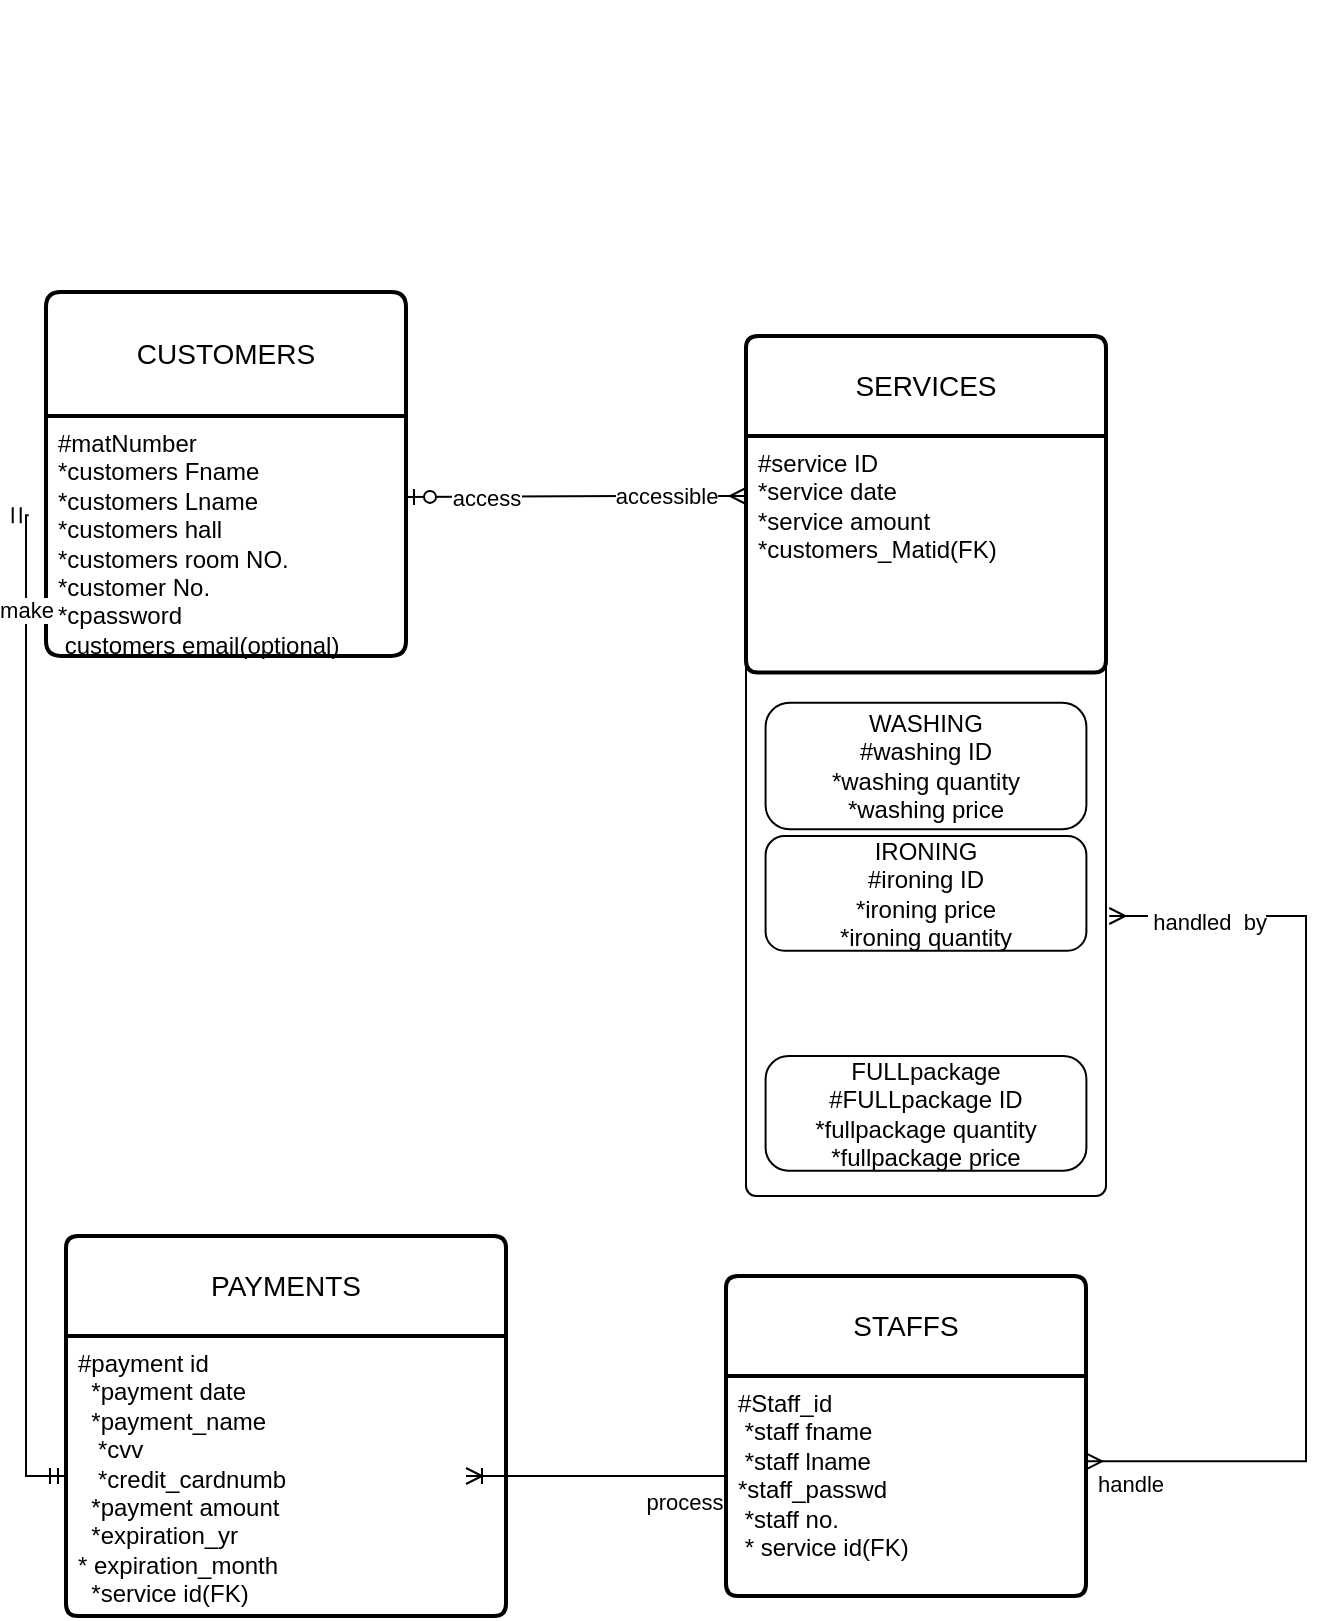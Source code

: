 <mxfile version="22.1.3" type="device">
  <diagram id="C5RBs43oDa-KdzZeNtuy" name="Page-1">
    <mxGraphModel dx="1902" dy="3890" grid="1" gridSize="10" guides="1" tooltips="1" connect="1" arrows="1" fold="1" page="1" pageScale="1" pageWidth="827" pageHeight="1169" math="0" shadow="0">
      <root>
        <mxCell id="WIyWlLk6GJQsqaUBKTNV-0" />
        <mxCell id="WIyWlLk6GJQsqaUBKTNV-1" parent="WIyWlLk6GJQsqaUBKTNV-0" />
        <mxCell id="zNEdwkCFtSlPUF-IEOft-18" value="CUSTOMERS" style="swimlane;childLayout=stackLayout;horizontal=1;startSize=62;horizontalStack=0;rounded=1;fontSize=14;fontStyle=0;strokeWidth=2;resizeParent=0;resizeLast=1;shadow=0;dashed=0;align=center;arcSize=4;whiteSpace=wrap;html=1;" parent="WIyWlLk6GJQsqaUBKTNV-1" vertex="1">
          <mxGeometry x="-10" y="-2922" width="180" height="182" as="geometry" />
        </mxCell>
        <mxCell id="zNEdwkCFtSlPUF-IEOft-19" value="#matNumber&lt;br&gt;*customers Fname&lt;br&gt;*customers Lname&amp;nbsp;&lt;br&gt;*customers hall&lt;br&gt;*customers room NO.&lt;br style=&quot;border-color: var(--border-color);&quot;&gt;&lt;span style=&quot;&quot;&gt;*customer No.&lt;br&gt;&lt;/span&gt;*cpassword&lt;br style=&quot;border-color: var(--border-color);&quot;&gt;&lt;span style=&quot;&quot;&gt;&amp;nbsp;customers email(optional)&lt;/span&gt;" style="align=left;strokeColor=none;fillColor=none;spacingLeft=4;fontSize=12;verticalAlign=top;resizable=0;rotatable=0;part=1;html=1;" parent="zNEdwkCFtSlPUF-IEOft-18" vertex="1">
          <mxGeometry y="62" width="180" height="120" as="geometry" />
        </mxCell>
        <mxCell id="zNEdwkCFtSlPUF-IEOft-20" value="" style="rounded=1;absoluteArcSize=1;html=1;arcSize=10;direction=south;" parent="WIyWlLk6GJQsqaUBKTNV-1" vertex="1">
          <mxGeometry x="340" y="-2900" width="180" height="430" as="geometry" />
        </mxCell>
        <mxCell id="zNEdwkCFtSlPUF-IEOft-21" value="" style="html=1;shape=mxgraph.er.anchor;whiteSpace=wrap;" parent="zNEdwkCFtSlPUF-IEOft-20" vertex="1">
          <mxGeometry y="-167.222" width="180" height="430.0" as="geometry" />
        </mxCell>
        <mxCell id="zNEdwkCFtSlPUF-IEOft-22" value="WASHING&lt;br&gt;#washing ID&lt;br&gt;*washing quantity&lt;br&gt;*washing price" style="rounded=1;absoluteArcSize=1;html=1;arcSize=24;whiteSpace=wrap;points=[];strokeColor=inherit;fillColor=inherit;direction=south;" parent="zNEdwkCFtSlPUF-IEOft-20" vertex="1">
          <mxGeometry x="9.79" y="183.323" width="160.412" height="63.353" as="geometry" />
        </mxCell>
        <mxCell id="zNEdwkCFtSlPUF-IEOft-17" value="IRONING&lt;br&gt;#ironing ID&lt;br&gt;*ironing price&lt;br&gt;*ironing quantity" style="rounded=1;absoluteArcSize=1;html=1;arcSize=19;whiteSpace=wrap;points=[];strokeColor=inherit;fillColor=inherit;direction=south;" parent="zNEdwkCFtSlPUF-IEOft-20" vertex="1">
          <mxGeometry x="9.79" y="250" width="160.412" height="57.333" as="geometry" />
        </mxCell>
        <mxCell id="zNEdwkCFtSlPUF-IEOft-25" value="SERVICES" style="swimlane;childLayout=stackLayout;horizontal=1;startSize=50;horizontalStack=0;rounded=1;fontSize=14;fontStyle=0;strokeWidth=2;resizeParent=0;resizeLast=1;shadow=0;dashed=0;align=center;arcSize=4;whiteSpace=wrap;html=1;" parent="zNEdwkCFtSlPUF-IEOft-20" vertex="1">
          <mxGeometry width="180" height="168.261" as="geometry" />
        </mxCell>
        <mxCell id="zNEdwkCFtSlPUF-IEOft-26" value="#service ID&lt;br&gt;*service date&amp;nbsp;&lt;br&gt;*service amount&lt;br&gt;*customers_Matid(FK)" style="align=left;strokeColor=none;fillColor=none;spacingLeft=4;fontSize=12;verticalAlign=top;resizable=0;rotatable=0;part=1;html=1;" parent="zNEdwkCFtSlPUF-IEOft-25" vertex="1">
          <mxGeometry y="50" width="180" height="118.261" as="geometry" />
        </mxCell>
        <mxCell id="zNEdwkCFtSlPUF-IEOft-27" value="FULLpackage&lt;br&gt;#FULLpackage ID&lt;br&gt;*fullpackage quantity&lt;br&gt;*fullpackage price" style="rounded=1;absoluteArcSize=1;html=1;arcSize=23;whiteSpace=wrap;points=[];strokeColor=inherit;fillColor=inherit;direction=south;" parent="zNEdwkCFtSlPUF-IEOft-20" vertex="1">
          <mxGeometry x="9.79" y="359.997" width="160.412" height="57.333" as="geometry" />
        </mxCell>
        <mxCell id="zNEdwkCFtSlPUF-IEOft-33" value="STAFFS" style="swimlane;childLayout=stackLayout;horizontal=1;startSize=50;horizontalStack=0;rounded=1;fontSize=14;fontStyle=0;strokeWidth=2;resizeParent=0;resizeLast=1;shadow=0;dashed=0;align=center;arcSize=4;whiteSpace=wrap;html=1;" parent="WIyWlLk6GJQsqaUBKTNV-1" vertex="1">
          <mxGeometry x="330" y="-2430" width="180" height="160" as="geometry" />
        </mxCell>
        <mxCell id="zNEdwkCFtSlPUF-IEOft-34" value="#Staff_id&lt;br&gt;&amp;nbsp;*staff fname&lt;br&gt;&amp;nbsp;*staff lname&lt;br&gt;*staff_passwd&lt;br&gt;&amp;nbsp;*staff no.&lt;br&gt;&amp;nbsp;* service id(FK)" style="align=left;strokeColor=none;fillColor=none;spacingLeft=4;fontSize=12;verticalAlign=top;resizable=0;rotatable=0;part=1;html=1;" parent="zNEdwkCFtSlPUF-IEOft-33" vertex="1">
          <mxGeometry y="50" width="180" height="110" as="geometry" />
        </mxCell>
        <mxCell id="zNEdwkCFtSlPUF-IEOft-35" value="PAYMENTS" style="swimlane;childLayout=stackLayout;horizontal=1;startSize=50;horizontalStack=0;rounded=1;fontSize=14;fontStyle=0;strokeWidth=2;resizeParent=0;resizeLast=1;shadow=0;dashed=0;align=center;arcSize=4;whiteSpace=wrap;html=1;" parent="WIyWlLk6GJQsqaUBKTNV-1" vertex="1">
          <mxGeometry y="-2450" width="220" height="190" as="geometry" />
        </mxCell>
        <mxCell id="zNEdwkCFtSlPUF-IEOft-36" value="#payment id&lt;br&gt;&amp;nbsp; *payment date&lt;br&gt;&amp;nbsp; *payment_name&lt;br&gt;&amp;nbsp; &amp;nbsp;*cvv&lt;br&gt;&amp;nbsp; &amp;nbsp;*credit_cardnumb&lt;br&gt;&amp;nbsp; *payment amount&lt;br&gt;&amp;nbsp; *expiration_yr&lt;br&gt;* expiration_month&lt;br&gt;&amp;nbsp; *service id(FK)" style="align=left;strokeColor=none;fillColor=none;spacingLeft=4;fontSize=12;verticalAlign=top;resizable=0;rotatable=0;part=1;html=1;" parent="zNEdwkCFtSlPUF-IEOft-35" vertex="1">
          <mxGeometry y="50" width="220" height="140" as="geometry" />
        </mxCell>
        <mxCell id="zNEdwkCFtSlPUF-IEOft-41" value="" style="fontSize=12;html=1;endArrow=ERzeroToOne;endFill=1;rounded=0;entryX=1;entryY=0.25;entryDx=0;entryDy=0;" parent="WIyWlLk6GJQsqaUBKTNV-1" edge="1">
          <mxGeometry width="100" height="100" relative="1" as="geometry">
            <mxPoint x="280" y="-2820" as="sourcePoint" />
            <mxPoint x="170.0" y="-2819.5" as="targetPoint" />
          </mxGeometry>
        </mxCell>
        <mxCell id="LCN_TBVcvCveZU_1_19V-0" value="access" style="edgeLabel;html=1;align=center;verticalAlign=middle;resizable=0;points=[];" vertex="1" connectable="0" parent="zNEdwkCFtSlPUF-IEOft-41">
          <mxGeometry x="0.564" y="-14" relative="1" as="geometry">
            <mxPoint x="16" y="14" as="offset" />
          </mxGeometry>
        </mxCell>
        <mxCell id="zNEdwkCFtSlPUF-IEOft-42" value="" style="fontSize=12;html=1;endArrow=ERmany;rounded=0;" parent="WIyWlLk6GJQsqaUBKTNV-1" edge="1">
          <mxGeometry width="100" height="100" relative="1" as="geometry">
            <mxPoint x="280" y="-2820" as="sourcePoint" />
            <mxPoint x="340" y="-2820" as="targetPoint" />
          </mxGeometry>
        </mxCell>
        <mxCell id="LCN_TBVcvCveZU_1_19V-1" value="accessible" style="edgeLabel;html=1;align=center;verticalAlign=middle;resizable=0;points=[];" vertex="1" connectable="0" parent="zNEdwkCFtSlPUF-IEOft-42">
          <mxGeometry x="0.313" y="-15" relative="1" as="geometry">
            <mxPoint x="-20" y="-15" as="offset" />
          </mxGeometry>
        </mxCell>
        <mxCell id="zNEdwkCFtSlPUF-IEOft-43" value="" style="edgeStyle=elbowEdgeStyle;fontSize=12;html=1;endArrow=ERmandOne;startArrow=ERmandOne;rounded=0;entryX=-0.048;entryY=0.414;entryDx=0;entryDy=0;entryPerimeter=0;" parent="WIyWlLk6GJQsqaUBKTNV-1" source="zNEdwkCFtSlPUF-IEOft-36" target="zNEdwkCFtSlPUF-IEOft-19" edge="1">
          <mxGeometry width="100" height="100" relative="1" as="geometry">
            <mxPoint x="-10" y="620" as="sourcePoint" />
            <mxPoint x="20" y="210" as="targetPoint" />
            <Array as="points">
              <mxPoint x="-20" y="440" />
              <mxPoint x="-60" y="600" />
              <mxPoint x="-130" y="390" />
            </Array>
          </mxGeometry>
        </mxCell>
        <mxCell id="LCN_TBVcvCveZU_1_19V-7" value="make" style="edgeLabel;html=1;align=center;verticalAlign=middle;resizable=0;points=[];" vertex="1" connectable="0" parent="zNEdwkCFtSlPUF-IEOft-43">
          <mxGeometry x="0.809" y="13" relative="1" as="geometry">
            <mxPoint x="13" y="1" as="offset" />
          </mxGeometry>
        </mxCell>
        <mxCell id="zNEdwkCFtSlPUF-IEOft-45" value="" style="edgeStyle=elbowEdgeStyle;fontSize=12;html=1;endArrow=ERmany;startArrow=ERmany;rounded=0;entryX=0.645;entryY=-0.009;entryDx=0;entryDy=0;entryPerimeter=0;exitX=1;exitY=0.5;exitDx=0;exitDy=0;" parent="WIyWlLk6GJQsqaUBKTNV-1" edge="1">
          <mxGeometry width="100" height="100" relative="1" as="geometry">
            <mxPoint x="510.0" y="-2337.35" as="sourcePoint" />
            <mxPoint x="521.62" y="-2610.0" as="targetPoint" />
            <Array as="points">
              <mxPoint x="620" y="582.65" />
              <mxPoint x="650" y="552.65" />
            </Array>
          </mxGeometry>
        </mxCell>
        <mxCell id="LCN_TBVcvCveZU_1_19V-2" value="&amp;nbsp;handled&amp;nbsp; by" style="edgeLabel;html=1;align=center;verticalAlign=middle;resizable=0;points=[];" vertex="1" connectable="0" parent="zNEdwkCFtSlPUF-IEOft-45">
          <mxGeometry x="0.903" y="-16" relative="1" as="geometry">
            <mxPoint x="25" y="19" as="offset" />
          </mxGeometry>
        </mxCell>
        <mxCell id="LCN_TBVcvCveZU_1_19V-3" value="handle" style="edgeLabel;html=1;align=center;verticalAlign=middle;resizable=0;points=[];" vertex="1" connectable="0" parent="zNEdwkCFtSlPUF-IEOft-45">
          <mxGeometry x="-0.908" y="-11" relative="1" as="geometry">
            <mxPoint as="offset" />
          </mxGeometry>
        </mxCell>
        <mxCell id="LCN_TBVcvCveZU_1_19V-4" value="" style="fontSize=12;html=1;endArrow=ERoneToMany;rounded=0;entryX=0;entryY=0.5;entryDx=0;entryDy=0;" edge="1" parent="WIyWlLk6GJQsqaUBKTNV-1">
          <mxGeometry width="100" height="100" relative="1" as="geometry">
            <mxPoint x="330" y="-2330" as="sourcePoint" />
            <mxPoint x="200" y="-2330" as="targetPoint" />
          </mxGeometry>
        </mxCell>
        <mxCell id="LCN_TBVcvCveZU_1_19V-6" value="process" style="edgeLabel;html=1;align=center;verticalAlign=middle;resizable=0;points=[];" vertex="1" connectable="0" parent="LCN_TBVcvCveZU_1_19V-4">
          <mxGeometry x="-0.669" y="13" relative="1" as="geometry">
            <mxPoint as="offset" />
          </mxGeometry>
        </mxCell>
      </root>
    </mxGraphModel>
  </diagram>
</mxfile>
